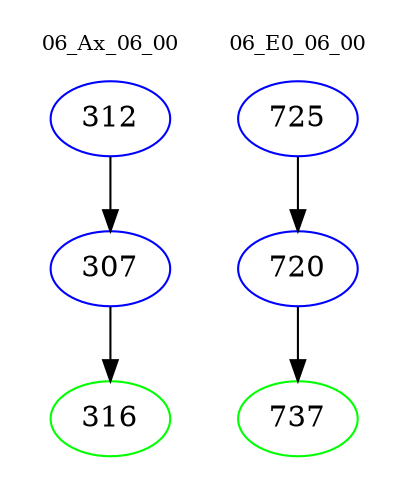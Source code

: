 digraph{
subgraph cluster_0 {
color = white
label = "06_Ax_06_00";
fontsize=10;
T0_312 [label="312", color="blue"]
T0_312 -> T0_307 [color="black"]
T0_307 [label="307", color="blue"]
T0_307 -> T0_316 [color="black"]
T0_316 [label="316", color="green"]
}
subgraph cluster_1 {
color = white
label = "06_E0_06_00";
fontsize=10;
T1_725 [label="725", color="blue"]
T1_725 -> T1_720 [color="black"]
T1_720 [label="720", color="blue"]
T1_720 -> T1_737 [color="black"]
T1_737 [label="737", color="green"]
}
}
